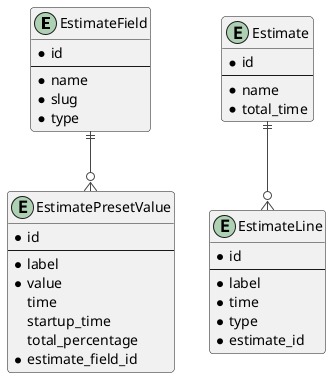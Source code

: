 @startuml Estimato'r
!theme vibrant

entity EstimateField {
  *id
  --
  *name
  *slug
  *type
}

entity EstimatePresetValue {
  *id
  --
  *label
  *value
  time
  startup_time
  total_percentage
  *estimate_field_id
}

entity Estimate {
  *id
  --
  *name
  *total_time
}

entity EstimateLine {
  *id
  --
  *label
  *time
  *type
  *estimate_id
}

Estimate ||--o{ EstimateLine
EstimateField ||--o{  EstimatePresetValue

@enduml